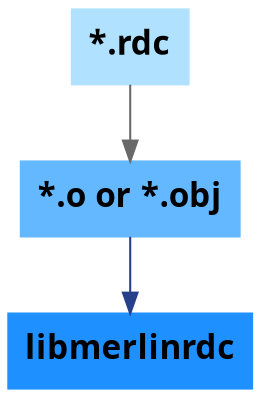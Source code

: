 // html : 12/16
// latex : 10/16
digraph StaticCompilation {
    node [fontname="Fira Code SemiBold", fontsize="16", shape=record, style=filled, labelloc=c]
    subgraph SourceFiles {
        node [color=lightskyblue1, label="*.rdc"] rdc;
    }

    subgraph Object {
        node [color=steelblue1, label="*.o or *.obj"] obj;
    }

    subgraph Lib {
        node [color=dodgerblue, label="libmerlinrdc"] libmerlinrdc;
    }

    rdc -> obj [color=dimgrey];
    obj -> libmerlinrdc [color=royalblue4];
}
